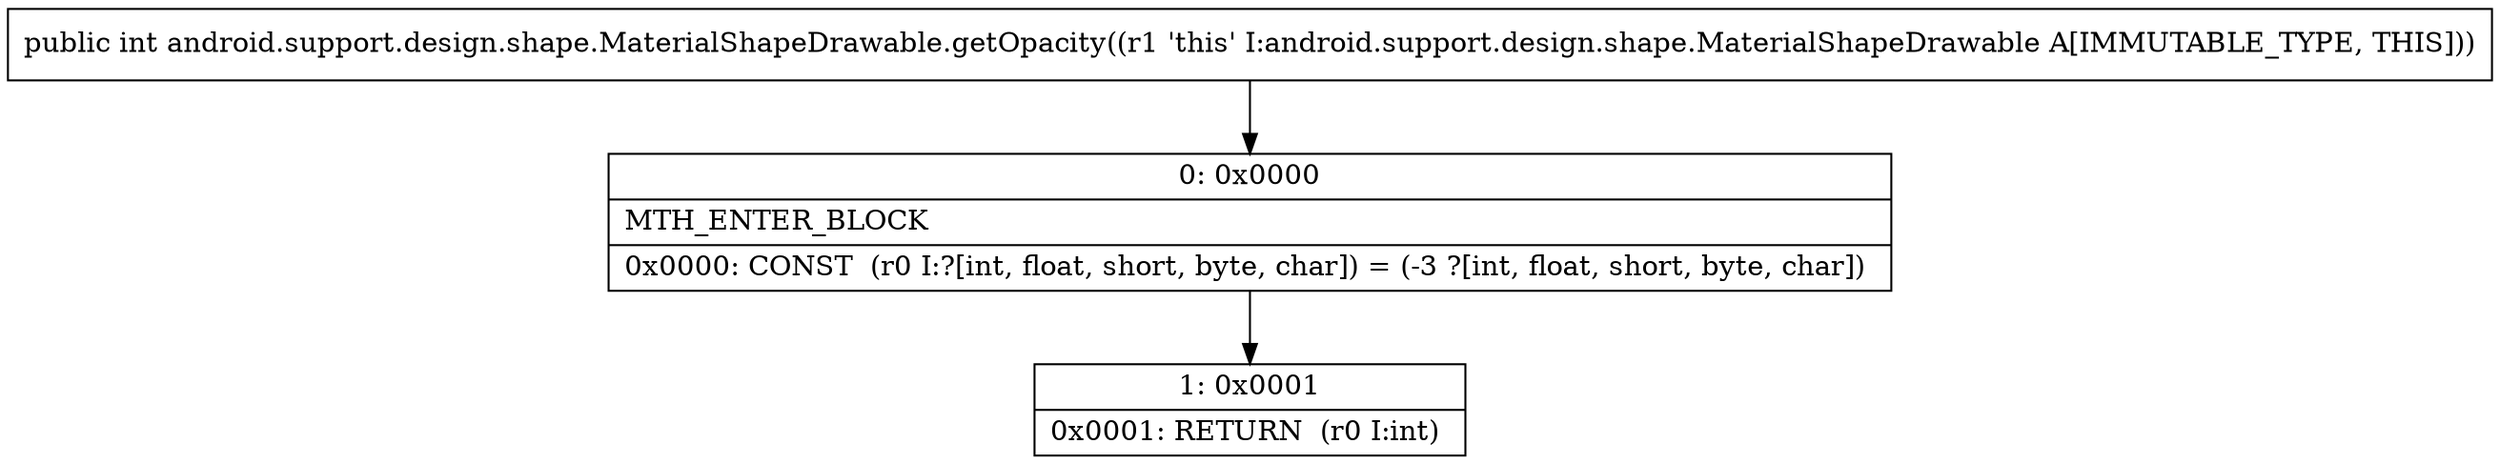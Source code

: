 digraph "CFG forandroid.support.design.shape.MaterialShapeDrawable.getOpacity()I" {
Node_0 [shape=record,label="{0\:\ 0x0000|MTH_ENTER_BLOCK\l|0x0000: CONST  (r0 I:?[int, float, short, byte, char]) = (\-3 ?[int, float, short, byte, char]) \l}"];
Node_1 [shape=record,label="{1\:\ 0x0001|0x0001: RETURN  (r0 I:int) \l}"];
MethodNode[shape=record,label="{public int android.support.design.shape.MaterialShapeDrawable.getOpacity((r1 'this' I:android.support.design.shape.MaterialShapeDrawable A[IMMUTABLE_TYPE, THIS])) }"];
MethodNode -> Node_0;
Node_0 -> Node_1;
}


